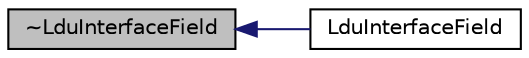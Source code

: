 digraph "~LduInterfaceField"
{
  bgcolor="transparent";
  edge [fontname="Helvetica",fontsize="10",labelfontname="Helvetica",labelfontsize="10"];
  node [fontname="Helvetica",fontsize="10",shape=record];
  rankdir="LR";
  Node1 [label="~LduInterfaceField",height=0.2,width=0.4,color="black", fillcolor="grey75", style="filled", fontcolor="black"];
  Node1 -> Node2 [dir="back",color="midnightblue",fontsize="10",style="solid",fontname="Helvetica"];
  Node2 [label="LduInterfaceField",height=0.2,width=0.4,color="black",URL="$a01309.html#a2ebdce5ccd38ef2863115b4ac915f353",tooltip="Construct given coupled patch. "];
}
